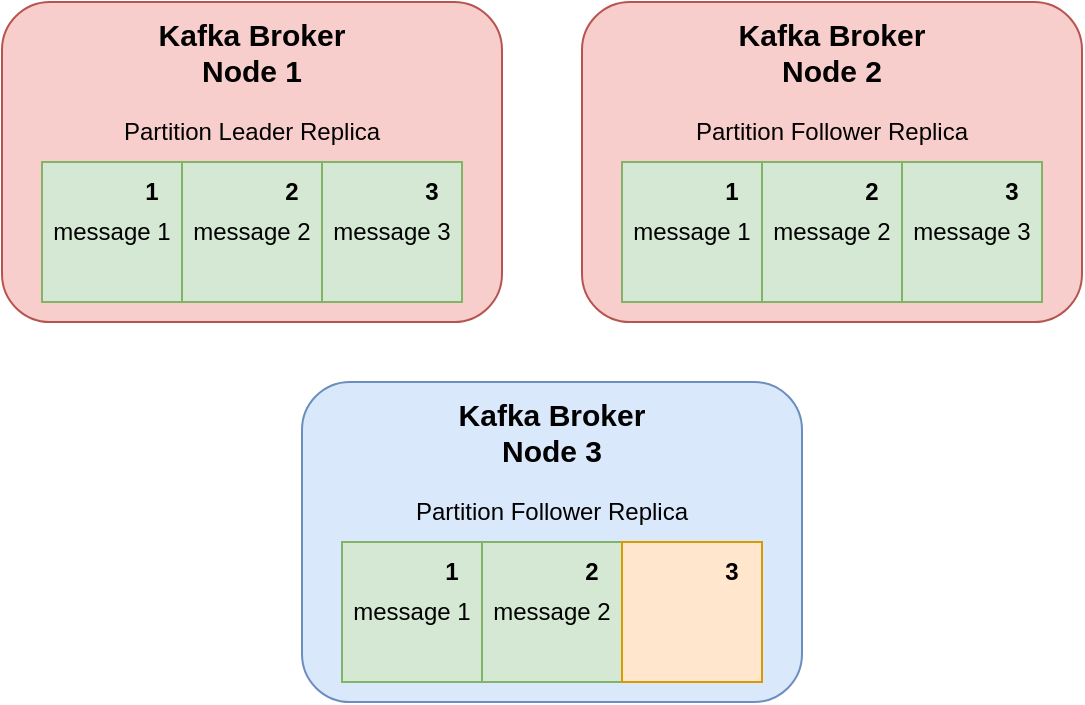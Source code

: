<mxfile version="23.1.5" type="github">
  <diagram name="페이지-1" id="QFWL-PfNEV1lDPDZixy_">
    <mxGraphModel dx="524" dy="997" grid="1" gridSize="10" guides="1" tooltips="1" connect="1" arrows="1" fold="1" page="1" pageScale="1" pageWidth="1169" pageHeight="827" math="0" shadow="0">
      <root>
        <mxCell id="0" />
        <mxCell id="1" parent="0" />
        <mxCell id="0EJe0mb0kzmUWu9g-wrl-1" value="" style="rounded=1;whiteSpace=wrap;html=1;fillColor=#f8cecc;strokeColor=#b85450;" vertex="1" parent="1">
          <mxGeometry x="70" y="200" width="250" height="160" as="geometry" />
        </mxCell>
        <mxCell id="0EJe0mb0kzmUWu9g-wrl-2" value="&lt;b style=&quot;font-size: 15px;&quot;&gt;Kafka Broker&lt;br&gt;Node 1&lt;/b&gt;" style="text;html=1;align=center;verticalAlign=middle;whiteSpace=wrap;rounded=0;" vertex="1" parent="1">
          <mxGeometry x="140" y="210" width="110" height="30" as="geometry" />
        </mxCell>
        <mxCell id="0EJe0mb0kzmUWu9g-wrl-3" value="" style="rounded=0;whiteSpace=wrap;html=1;fillColor=#d5e8d4;strokeColor=#82b366;" vertex="1" parent="1">
          <mxGeometry x="90" y="280" width="70" height="70" as="geometry" />
        </mxCell>
        <mxCell id="0EJe0mb0kzmUWu9g-wrl-4" value="message 1" style="text;html=1;align=center;verticalAlign=middle;whiteSpace=wrap;rounded=0;" vertex="1" parent="1">
          <mxGeometry x="90" y="300" width="70" height="30" as="geometry" />
        </mxCell>
        <mxCell id="0EJe0mb0kzmUWu9g-wrl-5" value="&lt;b&gt;1&lt;/b&gt;" style="text;html=1;align=center;verticalAlign=middle;whiteSpace=wrap;rounded=0;" vertex="1" parent="1">
          <mxGeometry x="130" y="280" width="30" height="30" as="geometry" />
        </mxCell>
        <mxCell id="0EJe0mb0kzmUWu9g-wrl-9" value="" style="rounded=0;whiteSpace=wrap;html=1;fillColor=#d5e8d4;strokeColor=#82b366;" vertex="1" parent="1">
          <mxGeometry x="160" y="280" width="70" height="70" as="geometry" />
        </mxCell>
        <mxCell id="0EJe0mb0kzmUWu9g-wrl-10" value="message 2" style="text;html=1;align=center;verticalAlign=middle;whiteSpace=wrap;rounded=0;" vertex="1" parent="1">
          <mxGeometry x="160" y="300" width="70" height="30" as="geometry" />
        </mxCell>
        <mxCell id="0EJe0mb0kzmUWu9g-wrl-11" value="&lt;b&gt;2&lt;/b&gt;" style="text;html=1;align=center;verticalAlign=middle;whiteSpace=wrap;rounded=0;" vertex="1" parent="1">
          <mxGeometry x="200" y="280" width="30" height="30" as="geometry" />
        </mxCell>
        <mxCell id="0EJe0mb0kzmUWu9g-wrl-12" value="" style="rounded=0;whiteSpace=wrap;html=1;fillColor=#d5e8d4;strokeColor=#82b366;" vertex="1" parent="1">
          <mxGeometry x="230" y="280" width="70" height="70" as="geometry" />
        </mxCell>
        <mxCell id="0EJe0mb0kzmUWu9g-wrl-13" value="message 3" style="text;html=1;align=center;verticalAlign=middle;whiteSpace=wrap;rounded=0;" vertex="1" parent="1">
          <mxGeometry x="230" y="300" width="70" height="30" as="geometry" />
        </mxCell>
        <mxCell id="0EJe0mb0kzmUWu9g-wrl-14" value="&lt;b&gt;3&lt;/b&gt;" style="text;html=1;align=center;verticalAlign=middle;whiteSpace=wrap;rounded=0;" vertex="1" parent="1">
          <mxGeometry x="270" y="280" width="30" height="30" as="geometry" />
        </mxCell>
        <mxCell id="0EJe0mb0kzmUWu9g-wrl-15" value="Partition Leader Replica" style="text;html=1;align=center;verticalAlign=middle;whiteSpace=wrap;rounded=0;" vertex="1" parent="1">
          <mxGeometry x="125" y="250" width="140" height="30" as="geometry" />
        </mxCell>
        <mxCell id="0EJe0mb0kzmUWu9g-wrl-42" value="" style="rounded=1;whiteSpace=wrap;html=1;fillColor=#f8cecc;strokeColor=#b85450;" vertex="1" parent="1">
          <mxGeometry x="360" y="200" width="250" height="160" as="geometry" />
        </mxCell>
        <mxCell id="0EJe0mb0kzmUWu9g-wrl-43" value="&lt;b style=&quot;font-size: 15px;&quot;&gt;Kafka Broker&lt;br&gt;Node 2&lt;/b&gt;" style="text;html=1;align=center;verticalAlign=middle;whiteSpace=wrap;rounded=0;" vertex="1" parent="1">
          <mxGeometry x="430" y="210" width="110" height="30" as="geometry" />
        </mxCell>
        <mxCell id="0EJe0mb0kzmUWu9g-wrl-44" value="" style="rounded=0;whiteSpace=wrap;html=1;fillColor=#d5e8d4;strokeColor=#82b366;" vertex="1" parent="1">
          <mxGeometry x="380" y="280" width="70" height="70" as="geometry" />
        </mxCell>
        <mxCell id="0EJe0mb0kzmUWu9g-wrl-45" value="message 1" style="text;html=1;align=center;verticalAlign=middle;whiteSpace=wrap;rounded=0;" vertex="1" parent="1">
          <mxGeometry x="380" y="300" width="70" height="30" as="geometry" />
        </mxCell>
        <mxCell id="0EJe0mb0kzmUWu9g-wrl-46" value="&lt;b&gt;1&lt;/b&gt;" style="text;html=1;align=center;verticalAlign=middle;whiteSpace=wrap;rounded=0;" vertex="1" parent="1">
          <mxGeometry x="420" y="280" width="30" height="30" as="geometry" />
        </mxCell>
        <mxCell id="0EJe0mb0kzmUWu9g-wrl-47" value="" style="rounded=0;whiteSpace=wrap;html=1;fillColor=#d5e8d4;strokeColor=#82b366;" vertex="1" parent="1">
          <mxGeometry x="450" y="280" width="70" height="70" as="geometry" />
        </mxCell>
        <mxCell id="0EJe0mb0kzmUWu9g-wrl-48" value="message 2" style="text;html=1;align=center;verticalAlign=middle;whiteSpace=wrap;rounded=0;" vertex="1" parent="1">
          <mxGeometry x="450" y="300" width="70" height="30" as="geometry" />
        </mxCell>
        <mxCell id="0EJe0mb0kzmUWu9g-wrl-49" value="&lt;b&gt;2&lt;/b&gt;" style="text;html=1;align=center;verticalAlign=middle;whiteSpace=wrap;rounded=0;" vertex="1" parent="1">
          <mxGeometry x="490" y="280" width="30" height="30" as="geometry" />
        </mxCell>
        <mxCell id="0EJe0mb0kzmUWu9g-wrl-50" value="" style="rounded=0;whiteSpace=wrap;html=1;fillColor=#d5e8d4;strokeColor=#82b366;" vertex="1" parent="1">
          <mxGeometry x="520" y="280" width="70" height="70" as="geometry" />
        </mxCell>
        <mxCell id="0EJe0mb0kzmUWu9g-wrl-51" value="message 3" style="text;html=1;align=center;verticalAlign=middle;whiteSpace=wrap;rounded=0;" vertex="1" parent="1">
          <mxGeometry x="520" y="300" width="70" height="30" as="geometry" />
        </mxCell>
        <mxCell id="0EJe0mb0kzmUWu9g-wrl-52" value="&lt;b&gt;3&lt;/b&gt;" style="text;html=1;align=center;verticalAlign=middle;whiteSpace=wrap;rounded=0;" vertex="1" parent="1">
          <mxGeometry x="560" y="280" width="30" height="30" as="geometry" />
        </mxCell>
        <mxCell id="0EJe0mb0kzmUWu9g-wrl-53" value="Partition Follower Replica" style="text;html=1;align=center;verticalAlign=middle;whiteSpace=wrap;rounded=0;" vertex="1" parent="1">
          <mxGeometry x="415" y="250" width="140" height="30" as="geometry" />
        </mxCell>
        <mxCell id="0EJe0mb0kzmUWu9g-wrl-54" value="" style="rounded=1;whiteSpace=wrap;html=1;fillColor=#dae8fc;strokeColor=#6c8ebf;" vertex="1" parent="1">
          <mxGeometry x="220" y="390" width="250" height="160" as="geometry" />
        </mxCell>
        <mxCell id="0EJe0mb0kzmUWu9g-wrl-55" value="&lt;b style=&quot;font-size: 15px;&quot;&gt;Kafka Broker&lt;br&gt;Node 3&lt;/b&gt;" style="text;html=1;align=center;verticalAlign=middle;whiteSpace=wrap;rounded=0;" vertex="1" parent="1">
          <mxGeometry x="290" y="400" width="110" height="30" as="geometry" />
        </mxCell>
        <mxCell id="0EJe0mb0kzmUWu9g-wrl-56" value="" style="rounded=0;whiteSpace=wrap;html=1;fillColor=#d5e8d4;strokeColor=#82b366;" vertex="1" parent="1">
          <mxGeometry x="240" y="470" width="70" height="70" as="geometry" />
        </mxCell>
        <mxCell id="0EJe0mb0kzmUWu9g-wrl-57" value="message 1" style="text;html=1;align=center;verticalAlign=middle;whiteSpace=wrap;rounded=0;" vertex="1" parent="1">
          <mxGeometry x="240" y="490" width="70" height="30" as="geometry" />
        </mxCell>
        <mxCell id="0EJe0mb0kzmUWu9g-wrl-58" value="&lt;b&gt;1&lt;/b&gt;" style="text;html=1;align=center;verticalAlign=middle;whiteSpace=wrap;rounded=0;" vertex="1" parent="1">
          <mxGeometry x="280" y="470" width="30" height="30" as="geometry" />
        </mxCell>
        <mxCell id="0EJe0mb0kzmUWu9g-wrl-59" value="" style="rounded=0;whiteSpace=wrap;html=1;fillColor=#d5e8d4;strokeColor=#82b366;" vertex="1" parent="1">
          <mxGeometry x="310" y="470" width="70" height="70" as="geometry" />
        </mxCell>
        <mxCell id="0EJe0mb0kzmUWu9g-wrl-60" value="message 2" style="text;html=1;align=center;verticalAlign=middle;whiteSpace=wrap;rounded=0;" vertex="1" parent="1">
          <mxGeometry x="310" y="490" width="70" height="30" as="geometry" />
        </mxCell>
        <mxCell id="0EJe0mb0kzmUWu9g-wrl-61" value="&lt;b&gt;2&lt;/b&gt;" style="text;html=1;align=center;verticalAlign=middle;whiteSpace=wrap;rounded=0;" vertex="1" parent="1">
          <mxGeometry x="350" y="470" width="30" height="30" as="geometry" />
        </mxCell>
        <mxCell id="0EJe0mb0kzmUWu9g-wrl-62" value="" style="rounded=0;whiteSpace=wrap;html=1;fillColor=#ffe6cc;strokeColor=#d79b00;" vertex="1" parent="1">
          <mxGeometry x="380" y="470" width="70" height="70" as="geometry" />
        </mxCell>
        <mxCell id="0EJe0mb0kzmUWu9g-wrl-64" value="&lt;b&gt;3&lt;/b&gt;" style="text;html=1;align=center;verticalAlign=middle;whiteSpace=wrap;rounded=0;" vertex="1" parent="1">
          <mxGeometry x="420" y="470" width="30" height="30" as="geometry" />
        </mxCell>
        <mxCell id="0EJe0mb0kzmUWu9g-wrl-65" value="Partition Follower Replica" style="text;html=1;align=center;verticalAlign=middle;whiteSpace=wrap;rounded=0;" vertex="1" parent="1">
          <mxGeometry x="275" y="440" width="140" height="30" as="geometry" />
        </mxCell>
      </root>
    </mxGraphModel>
  </diagram>
</mxfile>
